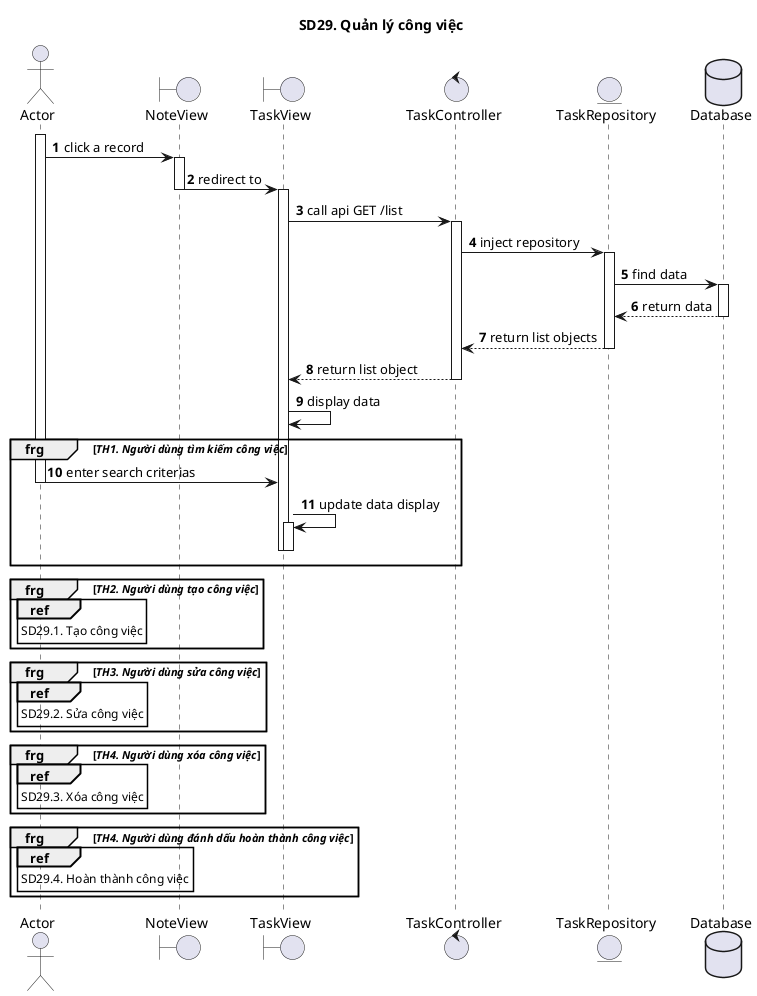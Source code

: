 @startuml SQ
autonumber
title SD29. Quản lý công việc
actor "Actor" as actor
boundary "NoteView" as main
boundary "TaskView" as view
control "TaskController" as controller
entity "TaskRepository" as model
database "Database" as database
activate actor
actor -> main : click a record
activate main
main -> view : redirect to
deactivate main
activate view
view -> controller : call api GET /list
activate controller
controller -> model : inject repository
activate model
model -> database : find data
activate database
database --> model : return data
deactivate database
model --> controller: return list objects
deactivate model
controller --> view : return list object
deactivate controller
view -> view: display data
group frg [//TH1. Người dùng tìm kiếm công việc//]
actor -> view : enter search criterias
deactivate actor
view -> view: update data display
activate view
deactivate view
deactivate view
end
group frg [//TH2. Người dùng tạo công việc//]
ref over actor
SD29.1. Tạo công việc
end ref
end
group frg [//TH3. Người dùng sửa công việc//]
ref over actor
SD29.2. Sửa công việc
end ref
end
group frg [//TH4. Người dùng xóa công việc//]
ref over actor
SD29.3. Xóa công việc
end ref
end
group frg [//TH4. Người dùng đánh dấu hoàn thành công việc//]
ref over actor
SD29.4. Hoàn thành công việc
end ref
end
@enduml